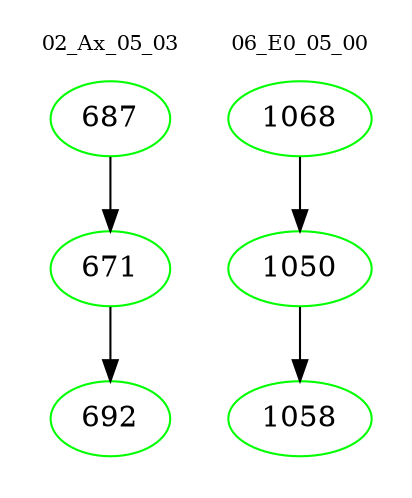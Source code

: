 digraph{
subgraph cluster_0 {
color = white
label = "02_Ax_05_03";
fontsize=10;
T0_687 [label="687", color="green"]
T0_687 -> T0_671 [color="black"]
T0_671 [label="671", color="green"]
T0_671 -> T0_692 [color="black"]
T0_692 [label="692", color="green"]
}
subgraph cluster_1 {
color = white
label = "06_E0_05_00";
fontsize=10;
T1_1068 [label="1068", color="green"]
T1_1068 -> T1_1050 [color="black"]
T1_1050 [label="1050", color="green"]
T1_1050 -> T1_1058 [color="black"]
T1_1058 [label="1058", color="green"]
}
}
